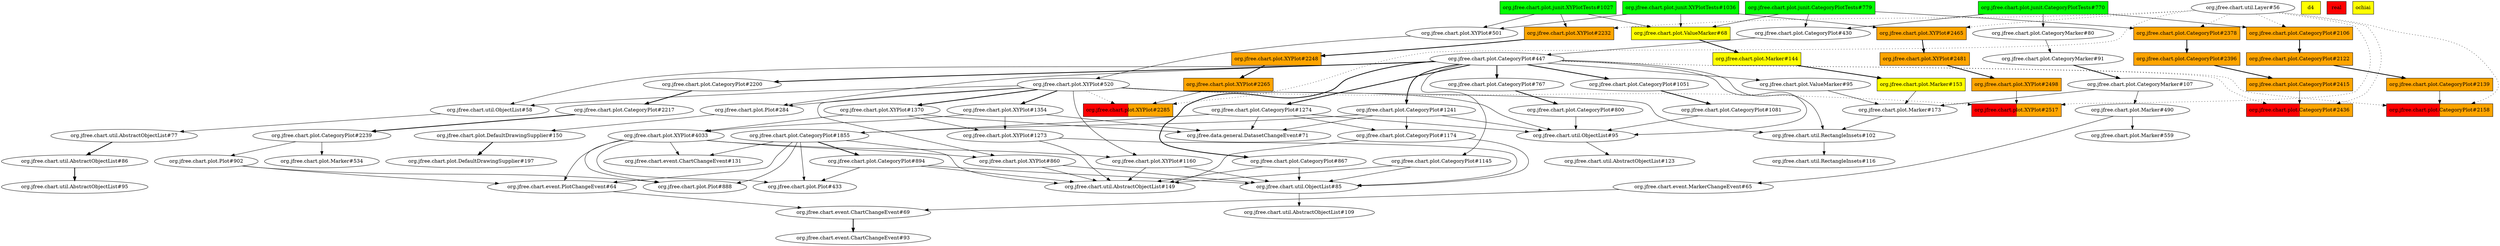 digraph enhanced {
	"org.jfree.chart.plot.junit.XYPlotTests#1027" [style=striped shape=box fillcolor="green"];
	"org.jfree.chart.plot.Marker#153" [style=striped shape=box fillcolor="yellow"];
	"d4" [style=striped shape=box fillcolor="yellow"];
	"org.jfree.chart.plot.XYPlot#2232" [style=striped shape=box fillcolor="orange"];
	"org.jfree.chart.plot.XYPlot#2498" [style=striped shape=box fillcolor="orange"];
	"org.jfree.chart.plot.CategoryPlot#2106" [style=striped shape=box fillcolor="orange"];
	"org.jfree.chart.plot.XYPlot#2517" [style=striped shape=box fillcolor="red:orange"];
	"org.jfree.chart.plot.ValueMarker#68" [style=striped shape=box fillcolor="yellow"];
	"org.jfree.chart.plot.CategoryPlot#2122" [style=striped shape=box fillcolor="orange"];
	"org.jfree.chart.plot.junit.XYPlotTests#1036" [style=striped shape=box fillcolor="green"];
	"org.jfree.chart.plot.junit.CategoryPlotTests#770" [style=striped shape=box fillcolor="green"];
	"real" [style=striped shape=box fillcolor="red"];
	"org.jfree.chart.plot.Marker#144" [style=striped shape=box fillcolor="yellow"];
	"org.jfree.chart.plot.junit.CategoryPlotTests#779" [style=striped shape=box fillcolor="green"];
	"ochiai" [style=striped shape=box fillcolor="yellow"];
	"org.jfree.chart.plot.CategoryPlot#2396" [style=striped shape=box fillcolor="orange"];
	"org.jfree.chart.plot.XYPlot#2265" [style=striped shape=box fillcolor="orange"];
	"org.jfree.chart.plot.XYPlot#2465" [style=striped shape=box fillcolor="orange"];
	"org.jfree.chart.plot.XYPlot#2481" [style=striped shape=box fillcolor="orange"];
	"org.jfree.chart.plot.XYPlot#2285" [style=striped shape=box fillcolor="red:orange"];
	"org.jfree.chart.plot.CategoryPlot#2415" [style=striped shape=box fillcolor="orange"];
	"org.jfree.chart.plot.CategoryPlot#2139" [style=striped shape=box fillcolor="orange"];
	"org.jfree.chart.plot.CategoryPlot#2436" [style=striped shape=box fillcolor="red:orange"];
	"org.jfree.chart.plot.CategoryPlot#2378" [style=striped shape=box fillcolor="orange"];
	"org.jfree.chart.plot.CategoryPlot#2158" [style=striped shape=box fillcolor="red:orange"];
	"org.jfree.chart.plot.XYPlot#2248" [style=striped shape=box fillcolor="orange"];
	"org.jfree.chart.plot.XYPlot#520" -> "org.jfree.chart.plot.Plot#284";
	"org.jfree.chart.plot.CategoryPlot#447" -> "org.jfree.chart.plot.Plot#284";
	"org.jfree.chart.event.PlotChangeEvent#64" -> "org.jfree.chart.event.ChartChangeEvent#69";
	"org.jfree.chart.event.MarkerChangeEvent#65" -> "org.jfree.chart.event.ChartChangeEvent#69";
	"org.jfree.chart.util.RectangleInsets#102" -> "org.jfree.chart.util.RectangleInsets#116";
	"org.jfree.chart.plot.CategoryPlot#2239" -> "org.jfree.chart.plot.Marker#534";
	"org.jfree.chart.plot.CategoryPlot#1855" -> "org.jfree.chart.plot.CategoryPlot#894" [style=bold];
	"org.jfree.chart.util.ObjectList#85" -> "org.jfree.chart.util.AbstractObjectList#109";
	"org.jfree.chart.util.AbstractObjectList#77" -> "org.jfree.chart.util.AbstractObjectList#86" [style=bold];
	"org.jfree.chart.plot.CategoryPlot#447" -> "org.jfree.chart.plot.CategoryPlot#1274" [style=bold];
	"org.jfree.chart.plot.junit.XYPlotTests#1027" -> "org.jfree.chart.plot.XYPlot#2232";
	"org.jfree.chart.util.Layer#56" -> "org.jfree.chart.plot.XYPlot#2232" [style=dotted];
	"org.jfree.chart.plot.CategoryPlot#1241" -> "org.jfree.data.general.DatasetChangeEvent#71";
	"org.jfree.chart.plot.CategoryPlot#1274" -> "org.jfree.data.general.DatasetChangeEvent#71";
	"org.jfree.chart.plot.XYPlot#1354" -> "org.jfree.data.general.DatasetChangeEvent#71";
	"org.jfree.chart.plot.XYPlot#1370" -> "org.jfree.data.general.DatasetChangeEvent#71";
	"org.jfree.chart.plot.CategoryMarker#91" -> "org.jfree.chart.plot.CategoryMarker#107" [style=bold];
	"org.jfree.chart.plot.Plot#902" -> "org.jfree.chart.plot.Plot#888";
	"org.jfree.chart.plot.XYPlot#4033" -> "org.jfree.chart.plot.Plot#888";
	"org.jfree.chart.plot.CategoryPlot#1855" -> "org.jfree.chart.plot.Plot#888";
	"org.jfree.chart.plot.CategoryPlot#1174" -> "org.jfree.chart.util.AbstractObjectList#149";
	"org.jfree.chart.plot.XYPlot#860" -> "org.jfree.chart.util.AbstractObjectList#149";
	"org.jfree.chart.plot.CategoryPlot#867" -> "org.jfree.chart.util.AbstractObjectList#149";
	"org.jfree.chart.plot.XYPlot#1160" -> "org.jfree.chart.util.AbstractObjectList#149";
	"org.jfree.chart.plot.XYPlot#1273" -> "org.jfree.chart.util.AbstractObjectList#149";
	"org.jfree.chart.plot.CategoryPlot#1855" -> "org.jfree.chart.util.AbstractObjectList#149";
	"org.jfree.chart.plot.CategoryPlot#894" -> "org.jfree.chart.util.AbstractObjectList#149";
	"org.jfree.chart.plot.CategoryPlot#1145" -> "org.jfree.chart.util.AbstractObjectList#149";
	"org.jfree.chart.plot.XYPlot#2498" -> "org.jfree.chart.plot.XYPlot#2517";
	"org.jfree.chart.plot.XYPlot#520" -> "org.jfree.chart.plot.XYPlot#2517" [style=dotted];
	"org.jfree.chart.util.Layer#56" -> "org.jfree.chart.plot.XYPlot#2517" [style=dotted];
	"org.jfree.chart.plot.CategoryPlot#447" -> "org.jfree.chart.plot.CategoryPlot#2200" [style=bold];
	"org.jfree.chart.plot.CategoryPlot#2106" -> "org.jfree.chart.plot.CategoryPlot#2122" [style=bold];
	"org.jfree.chart.plot.Marker#490" -> "org.jfree.chart.event.MarkerChangeEvent#65";
	"org.jfree.chart.plot.Marker#173" -> "org.jfree.chart.util.RectangleInsets#102";
	"org.jfree.chart.plot.XYPlot#520" -> "org.jfree.chart.util.RectangleInsets#102";
	"org.jfree.chart.plot.CategoryPlot#447" -> "org.jfree.chart.util.RectangleInsets#102";
	"org.jfree.chart.plot.CategoryPlot#447" -> "org.jfree.chart.plot.ValueMarker#95";
	"org.jfree.chart.plot.XYPlot#4033" -> "org.jfree.chart.plot.Plot#433";
	"org.jfree.chart.plot.CategoryPlot#1855" -> "org.jfree.chart.plot.Plot#433";
	"org.jfree.chart.plot.CategoryPlot#894" -> "org.jfree.chart.plot.Plot#433";
	"org.jfree.chart.plot.CategoryPlot#767" -> "org.jfree.chart.plot.CategoryPlot#800" [style=bold];
	"org.jfree.chart.plot.CategoryPlot#447" -> "org.jfree.chart.plot.CategoryPlot#767" [style=bold];
	"org.jfree.chart.util.ObjectList#58" -> "org.jfree.chart.util.AbstractObjectList#77";
	"org.jfree.chart.plot.CategoryPlot#430" -> "org.jfree.chart.plot.CategoryPlot#447";
	"org.jfree.chart.plot.junit.XYPlotTests#1036" -> "org.jfree.chart.plot.XYPlot#501";
	"org.jfree.chart.plot.junit.XYPlotTests#1027" -> "org.jfree.chart.plot.XYPlot#501";
	"org.jfree.chart.plot.CategoryPlot#447" -> "org.jfree.chart.plot.CategoryPlot#1241" [style=bold];
	"org.jfree.chart.plot.ValueMarker#95" -> "org.jfree.chart.plot.Marker#173";
	"org.jfree.chart.plot.CategoryMarker#107" -> "org.jfree.chart.plot.Marker#173";
	"org.jfree.chart.plot.Marker#153" -> "org.jfree.chart.plot.Marker#173";
	"org.jfree.chart.plot.XYPlot#2248" -> "org.jfree.chart.plot.XYPlot#2265" [style=bold];
	"org.jfree.chart.plot.CategoryMarker#107" -> "org.jfree.chart.plot.Marker#490";
	"org.jfree.chart.plot.XYPlot#520" -> "org.jfree.chart.plot.XYPlot#860";
	"org.jfree.chart.plot.XYPlot#4033" -> "org.jfree.chart.plot.XYPlot#860";
	"org.jfree.chart.plot.junit.XYPlotTests#1036" -> "org.jfree.chart.plot.XYPlot#2465";
	"org.jfree.chart.util.Layer#56" -> "org.jfree.chart.plot.XYPlot#2465" [style=dotted];
	"org.jfree.chart.plot.XYPlot#520" -> "org.jfree.chart.plot.XYPlot#1370" [style=bold];
	"org.jfree.chart.plot.CategoryPlot#1051" -> "org.jfree.chart.plot.CategoryPlot#1081" [style=bold];
	"org.jfree.chart.plot.CategoryPlot#2396" -> "org.jfree.chart.plot.CategoryPlot#2415" [style=bold];
	"org.jfree.chart.plot.CategoryPlot#2200" -> "org.jfree.chart.plot.CategoryPlot#2217" [style=bold];
	"org.jfree.chart.plot.CategoryPlot#2122" -> "org.jfree.chart.plot.CategoryPlot#2139" [style=bold];
	"org.jfree.chart.plot.CategoryPlot#1241" -> "org.jfree.chart.util.ObjectList#95";
	"org.jfree.chart.plot.CategoryPlot#1274" -> "org.jfree.chart.util.ObjectList#95";
	"org.jfree.chart.plot.XYPlot#520" -> "org.jfree.chart.util.ObjectList#95";
	"org.jfree.chart.plot.CategoryPlot#1081" -> "org.jfree.chart.util.ObjectList#95";
	"org.jfree.chart.plot.CategoryPlot#800" -> "org.jfree.chart.util.ObjectList#95";
	"org.jfree.chart.plot.CategoryPlot#447" -> "org.jfree.chart.util.ObjectList#95";
	"org.jfree.chart.plot.junit.CategoryPlotTests#779" -> "org.jfree.chart.plot.CategoryPlot#2378";
	"org.jfree.chart.util.Layer#56" -> "org.jfree.chart.plot.CategoryPlot#2378" [style=dotted];
	"org.jfree.chart.event.ChartChangeEvent#69" -> "org.jfree.chart.event.ChartChangeEvent#93" [style=bold];
	"org.jfree.chart.plot.XYPlot#520" -> "org.jfree.chart.util.ObjectList#58";
	"org.jfree.chart.plot.CategoryPlot#447" -> "org.jfree.chart.util.ObjectList#58";
	"org.jfree.chart.plot.Marker#490" -> "org.jfree.chart.plot.Marker#559";
	"org.jfree.chart.plot.Plot#284" -> "org.jfree.chart.plot.DefaultDrawingSupplier#150";
	"org.jfree.chart.plot.CategoryPlot#1241" -> "org.jfree.chart.plot.CategoryPlot#1855";
	"org.jfree.chart.plot.CategoryPlot#1274" -> "org.jfree.chart.plot.CategoryPlot#1855";
	"org.jfree.chart.plot.junit.CategoryPlotTests#770" -> "org.jfree.chart.plot.CategoryPlot#430";
	"org.jfree.chart.plot.junit.CategoryPlotTests#779" -> "org.jfree.chart.plot.CategoryPlot#430";
	"org.jfree.chart.plot.Marker#144" -> "org.jfree.chart.plot.Marker#153" [style=bold];
	"org.jfree.chart.plot.CategoryPlot#1241" -> "org.jfree.chart.plot.CategoryPlot#1174";
	"org.jfree.chart.plot.CategoryPlot#1274" -> "org.jfree.chart.plot.CategoryPlot#1174";
	"org.jfree.chart.plot.CategoryPlot#2239" -> "org.jfree.chart.plot.Plot#902";
	"org.jfree.chart.plot.XYPlot#2481" -> "org.jfree.chart.plot.XYPlot#2498" [style=bold];
	"org.jfree.chart.plot.CategoryPlot#447" -> "org.jfree.chart.plot.CategoryPlot#1051" [style=bold];
	"org.jfree.chart.util.ObjectList#95" -> "org.jfree.chart.util.AbstractObjectList#123";
	"org.jfree.chart.plot.XYPlot#520" -> "org.jfree.chart.plot.XYPlot#1160";
	"org.jfree.chart.plot.XYPlot#4033" -> "org.jfree.chart.plot.XYPlot#1160";
	"org.jfree.chart.plot.XYPlot#1354" -> "org.jfree.chart.plot.XYPlot#4033";
	"org.jfree.chart.plot.XYPlot#1370" -> "org.jfree.chart.plot.XYPlot#4033";
	"org.jfree.chart.plot.CategoryPlot#1174" -> "org.jfree.chart.util.ObjectList#85";
	"org.jfree.chart.plot.XYPlot#860" -> "org.jfree.chart.util.ObjectList#85";
	"org.jfree.chart.plot.CategoryPlot#867" -> "org.jfree.chart.util.ObjectList#85";
	"org.jfree.chart.plot.XYPlot#1160" -> "org.jfree.chart.util.ObjectList#85";
	"org.jfree.chart.plot.XYPlot#1273" -> "org.jfree.chart.util.ObjectList#85";
	"org.jfree.chart.plot.CategoryPlot#894" -> "org.jfree.chart.util.ObjectList#85";
	"org.jfree.chart.plot.CategoryPlot#1145" -> "org.jfree.chart.util.ObjectList#85";
	"org.jfree.chart.plot.junit.CategoryPlotTests#770" -> "org.jfree.chart.plot.CategoryPlot#2106";
	"org.jfree.chart.util.Layer#56" -> "org.jfree.chart.plot.CategoryPlot#2106" [style=dotted];
	"org.jfree.chart.plot.CategoryMarker#80" -> "org.jfree.chart.plot.CategoryMarker#91";
	"org.jfree.chart.plot.DefaultDrawingSupplier#150" -> "org.jfree.chart.plot.DefaultDrawingSupplier#197" [style=bold];
	"org.jfree.chart.plot.junit.XYPlotTests#1036" -> "org.jfree.chart.plot.ValueMarker#68";
	"org.jfree.chart.plot.junit.XYPlotTests#1027" -> "org.jfree.chart.plot.ValueMarker#68";
	"org.jfree.chart.plot.junit.CategoryPlotTests#779" -> "org.jfree.chart.plot.ValueMarker#68";
	"org.jfree.chart.util.AbstractObjectList#86" -> "org.jfree.chart.util.AbstractObjectList#95" [style=bold];
	"org.jfree.chart.plot.ValueMarker#68" -> "org.jfree.chart.plot.Marker#144" [style=bold];
	"org.jfree.chart.plot.Plot#902" -> "org.jfree.chart.event.PlotChangeEvent#64";
	"org.jfree.chart.plot.XYPlot#4033" -> "org.jfree.chart.event.PlotChangeEvent#64";
	"org.jfree.chart.plot.CategoryPlot#1855" -> "org.jfree.chart.event.PlotChangeEvent#64";
	"org.jfree.chart.plot.CategoryPlot#2378" -> "org.jfree.chart.plot.CategoryPlot#2396" [style=bold];
	"org.jfree.chart.plot.CategoryPlot#447" -> "org.jfree.chart.plot.CategoryPlot#867" [style=bold];
	"org.jfree.chart.plot.XYPlot#4033" -> "org.jfree.chart.event.ChartChangeEvent#131";
	"org.jfree.chart.plot.CategoryPlot#1855" -> "org.jfree.chart.event.ChartChangeEvent#131";
	"org.jfree.chart.plot.XYPlot#520" -> "org.jfree.chart.plot.XYPlot#1354" [style=bold];
	"org.jfree.chart.plot.XYPlot#501" -> "org.jfree.chart.plot.XYPlot#520";
	"org.jfree.chart.plot.XYPlot#2465" -> "org.jfree.chart.plot.XYPlot#2481" [style=bold];
	"org.jfree.chart.plot.XYPlot#2265" -> "org.jfree.chart.plot.XYPlot#2285";
	"org.jfree.chart.plot.XYPlot#520" -> "org.jfree.chart.plot.XYPlot#2285" [style=dotted];
	"org.jfree.chart.util.Layer#56" -> "org.jfree.chart.plot.XYPlot#2285" [style=dotted];
	"org.jfree.chart.plot.XYPlot#1354" -> "org.jfree.chart.plot.XYPlot#1273";
	"org.jfree.chart.plot.XYPlot#1370" -> "org.jfree.chart.plot.XYPlot#1273";
	"org.jfree.chart.plot.CategoryPlot#2217" -> "org.jfree.chart.plot.CategoryPlot#2239" [style=bold];
	"org.jfree.chart.plot.CategoryPlot#2415" -> "org.jfree.chart.plot.CategoryPlot#2436";
	"org.jfree.chart.plot.CategoryPlot#447" -> "org.jfree.chart.plot.CategoryPlot#2436" [style=dotted];
	"org.jfree.chart.util.Layer#56" -> "org.jfree.chart.plot.CategoryPlot#2436" [style=dotted];
	"org.jfree.chart.plot.junit.CategoryPlotTests#770" -> "org.jfree.chart.plot.CategoryMarker#80";
	"org.jfree.chart.plot.CategoryPlot#2139" -> "org.jfree.chart.plot.CategoryPlot#2158";
	"org.jfree.chart.plot.CategoryPlot#447" -> "org.jfree.chart.plot.CategoryPlot#2158" [style=dotted];
	"org.jfree.chart.util.Layer#56" -> "org.jfree.chart.plot.CategoryPlot#2158" [style=dotted];
	"org.jfree.chart.plot.CategoryPlot#447" -> "org.jfree.chart.plot.CategoryPlot#1145";
	"org.jfree.chart.plot.XYPlot#2232" -> "org.jfree.chart.plot.XYPlot#2248" [style=bold];
}
